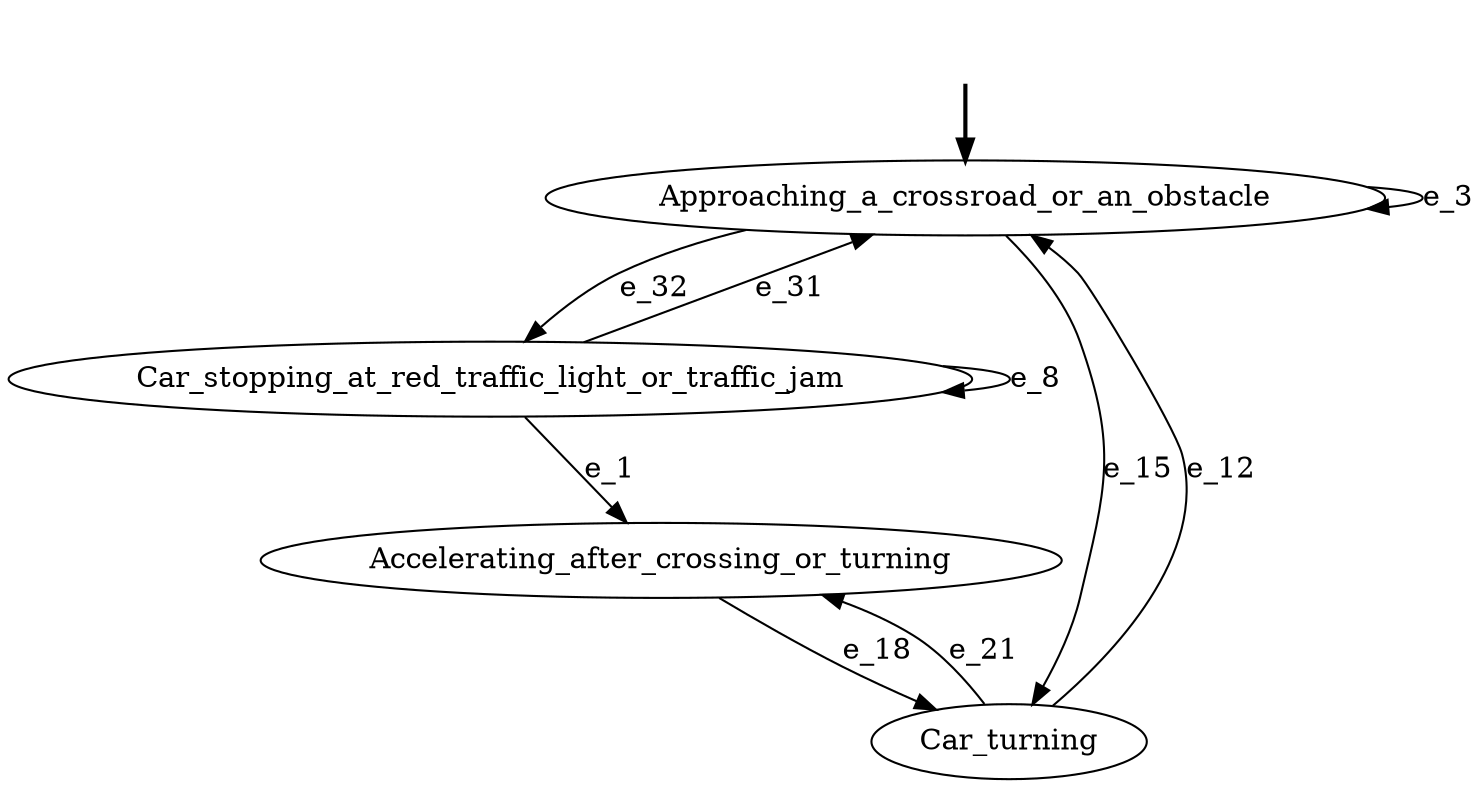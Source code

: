 digraph {
	fake [style=invisible]
	Car_stopping_at_red_traffic_light_or_traffic_jam
	Accelerating_after_crossing_or_turning
	Approaching_a_crossroad_or_an_obstacle [root=true]
	Car_turning
	fake -> Approaching_a_crossroad_or_an_obstacle [style=bold]
	Car_stopping_at_red_traffic_light_or_traffic_jam -> Car_stopping_at_red_traffic_light_or_traffic_jam [label=e_8]
	Car_stopping_at_red_traffic_light_or_traffic_jam -> Accelerating_after_crossing_or_turning [label=e_1]
	Car_stopping_at_red_traffic_light_or_traffic_jam -> Approaching_a_crossroad_or_an_obstacle [label=e_31]
	Accelerating_after_crossing_or_turning -> Car_turning [label=e_18]
	Approaching_a_crossroad_or_an_obstacle -> Car_stopping_at_red_traffic_light_or_traffic_jam [label=e_32]
	Approaching_a_crossroad_or_an_obstacle -> Car_turning [label=e_15]
	Approaching_a_crossroad_or_an_obstacle -> Approaching_a_crossroad_or_an_obstacle [label=e_3]
	Car_turning -> Accelerating_after_crossing_or_turning [label=e_21]
	Car_turning -> Approaching_a_crossroad_or_an_obstacle [label=e_12]
}
